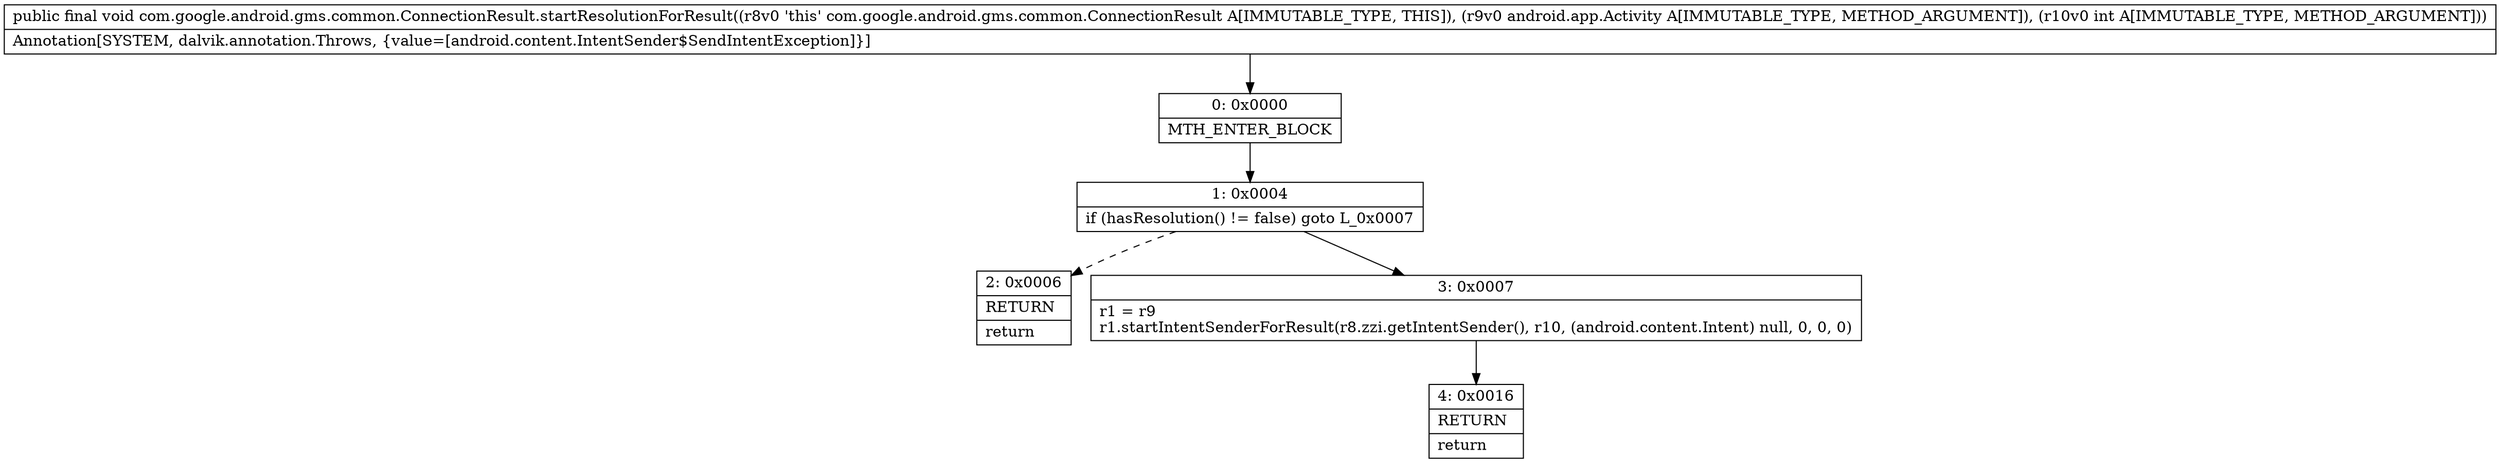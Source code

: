 digraph "CFG forcom.google.android.gms.common.ConnectionResult.startResolutionForResult(Landroid\/app\/Activity;I)V" {
Node_0 [shape=record,label="{0\:\ 0x0000|MTH_ENTER_BLOCK\l}"];
Node_1 [shape=record,label="{1\:\ 0x0004|if (hasResolution() != false) goto L_0x0007\l}"];
Node_2 [shape=record,label="{2\:\ 0x0006|RETURN\l|return\l}"];
Node_3 [shape=record,label="{3\:\ 0x0007|r1 = r9\lr1.startIntentSenderForResult(r8.zzi.getIntentSender(), r10, (android.content.Intent) null, 0, 0, 0)\l}"];
Node_4 [shape=record,label="{4\:\ 0x0016|RETURN\l|return\l}"];
MethodNode[shape=record,label="{public final void com.google.android.gms.common.ConnectionResult.startResolutionForResult((r8v0 'this' com.google.android.gms.common.ConnectionResult A[IMMUTABLE_TYPE, THIS]), (r9v0 android.app.Activity A[IMMUTABLE_TYPE, METHOD_ARGUMENT]), (r10v0 int A[IMMUTABLE_TYPE, METHOD_ARGUMENT]))  | Annotation[SYSTEM, dalvik.annotation.Throws, \{value=[android.content.IntentSender$SendIntentException]\}]\l}"];
MethodNode -> Node_0;
Node_0 -> Node_1;
Node_1 -> Node_2[style=dashed];
Node_1 -> Node_3;
Node_3 -> Node_4;
}

